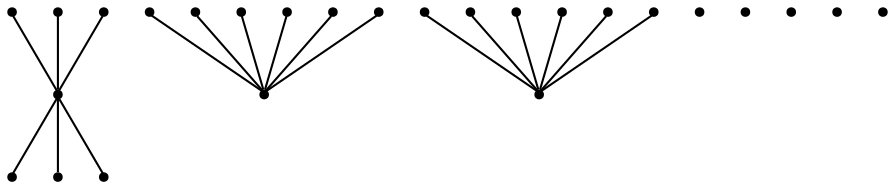 graph {
  node [shape=point,comment="{\"directed\":false,\"doi\":\"10.4230/LIPIcs.GD.2024.33\",\"figure\":\"2 (9)\"}"]

  v0 [pos="1346.0001597713197,1702.080189536855"]
  v1 [pos="1332.6344841055093,1688.7181006844467"]
  v2 [pos="1319.2677909068407,1675.354231576577"]
  v3 [pos="1283.1774267297392,1639.272904003047"]
  v4 [pos="1269.8121326387507,1625.910815150639"]
  v5 [pos="1256.4455666316894,1612.5470732038739"]
  v6 [pos="1220.3552024545877,1576.465745630344"]
  v7 [pos="1206.989781171992,1563.1031481335183"]
  v8 [pos="1219.3531869725855,1801.9721037580625"]
  v9 [pos="1193.622833590109,1549.7397876700659"]
  v10 [pos="1182.2613160799106,1865.780147183652"]
  v11 [pos="1168.895513222493,1852.417676847931"]
  v12 [pos="1155.5289472154316,1839.0541892233744"]
  v13 [pos="1156.530962697434,1739.164818224255"]
  v14 [pos="1119.43858303833,1802.9726073276356"]
  v15 [pos="1106.0732889473416,1789.6103913141233"]
  v16 [pos="1092.7062141738513,1776.2466493673578"]
  v17 [pos="1093.7086112306754,1676.357659851552"]
  v18 [pos="1056.616311066326,1740.1653217938283"]
  v19 [pos="1043.250571804712,1726.8027242970024"]
  v20 [pos="1029.883942201847,1713.4393638335505"]
  v21 [pos="1347.8382056878488,1741.0011517331777"]
  v22 [pos="1334.472784405253,1754.3637492300036"]
  v23 [pos="1321.1058368233698,1767.7271096934558"]
  v24 [pos="1307.7392708163086,1781.090978801326"]
  v25 [pos="1294.3721960428181,1794.454339264778"]

  v0 -- v8 [id="-4",pos="1346.0001597713197,1702.080189536855 1333.5607569853876,1714.5181986434457 1320.5529985024098,1725.8144281934535 1312.0422264857527,1732.2187700564405 1234.7626409796696,1790.3750110349981 1234.7626409796696,1790.3750110349981 1234.7626409796696,1790.3750110349981 1230.5073185671447,1793.5771819664915 1225.6403635132033,1798.3815192331194 1219.3531869725855,1801.9721037580625"]
  v1 -- v8 [id="-5",pos="1332.6344841055093,1688.7181006844467 1320.195844469221,1701.1563641132466 1307.9840510644824,1713.3652289096735 1300.4487114839103,1720.8945650634605 1232.9926425730253,1788.338653108823 1232.9926425730253,1788.338653108823 1232.9926425730253,1788.338653108823 1229.2251259132722,1792.1031682125968 1224.288693880826,1797.0373673204995 1219.3531869725855,1801.9721037580625"]
  v2 -- v8 [id="-9",pos="1319.2677909068407,1675.354231576577 1306.8258442887636,1687.7909690721237 1295.5269050493375,1700.7914117435623 1289.125224264283,1709.3001427235888 1230.950835701664,1786.5653915076923 1230.950835701664,1786.5653915076923 1230.950835701664,1786.5653915076923 1227.747896647617,1790.8196934171533 1222.9424069378845,1795.685481287492 1219.3531869725855,1801.9721037580625"]
  v3 -- v13 [id="-12",pos="1283.1774267297392,1639.272904003047 1270.7371336025565,1651.711803237369 1257.7335724426182,1663.0080327873768 1249.2229276175683,1669.4123746503637 1171.9391447884457,1727.5686156289214 1171.9391447884457,1727.5686156289214 1171.9391447884457,1727.5686156289214 1167.6837587801172,1730.7707865604148 1162.8178212590337,1735.5751238270427 1156.530962697434,1739.164818224255"]
  v4 -- v13 [id="-13",pos="1269.8121326387507,1625.910815150639 1257.3710763619242,1638.3495872238566 1245.159282957186,1650.558324859179 1237.6281406996532,1658.0877881740705 1170.1678744657286,1725.5276799029873 1170.1678744657286,1725.5276799029873 1170.1678744657286,1725.5276799029873 1166.4023105777464,1729.2944388595865 1161.4666915205908,1734.2299233453841 1156.530962697434,1739.164818224255"]
  v5 -- v13 [id="-23",pos="1256.4455666316894,1612.5470732038739 1244.0048919296848,1624.9849551493603 1232.7059526902588,1637.9853978207989 1226.2999473905572,1646.4940016397209 1168.129756150978,1723.7592504238244 1168.129756150978,1723.7592504238244 1168.129756150978,1723.7592504238244 1164.9268170969308,1728.0135523332856 1160.1213273871983,1732.878322914789 1156.530962697434,1739.164818224255"]
  v8 -- v10 [id="-27",pos="1219.3531869725855,1801.9721037580625 1216.7837575164037,1808.7392044616827 1212.7941065735454,1814.2925524236177 1210.2933923831863,1818.992744745726 1198.0066831217712,1842.076935836532 1198.0066831217712,1842.076935836532 1198.0066831217712,1842.076935836532 1194.3577471016888,1848.9295875843873 1187.9689631655515,1858.0807674587904 1182.2613160799106,1865.780147183652"]
  v8 -- v11 [id="-28",pos="1219.3531869725855,1801.9721037580625 1214.416176605952,1806.9064677878653 1209.4800914687628,1811.8413691628107 1205.7142401385747,1815.6063173739285 1189.2179974432488,1832.10267312807 1189.2179974432488,1832.10267312807 1189.2179974432488,1832.10267312807 1183.7226126383798,1837.5968328284905 1175.7350399010932,1845.5824473771993 1168.895513222493,1852.417676847931"]
  v8 -- v12 [id="-29",pos="1219.3531869725855,1801.9721037580625 1212.5822371537502,1804.5399633104353 1207.0275570793483,1808.5286574630397 1202.3262372959628,1811.0287719370328 1179.240706194872,1823.312534623963 1179.240706194872,1823.312534623963 1179.240706194872,1823.312534623963 1172.3834926816835,1826.9605201235809 1163.2295252163021,1833.3475156125596 1155.5289472154316,1839.0541892233744"]
  v6 -- v17 [id="-31",pos="1220.3552024545877,1576.465745630344 1207.9157996686558,1588.9036275758303 1194.9121113171104,1600.1998571258382 1186.4014664920605,1606.6041989888251 1109.117683662938,1664.7604399673828 1109.117683662938,1664.7604399673828 1109.117683662938,1664.7604399673828 1104.862361250413,1667.9626744794286 1099.9964555272315,1672.7670117460564 1093.7086112306754,1676.357659851552"]
  v7 -- v17 [id="-36",pos="1206.989781171992,1563.1031481335183 1194.5507599608818,1575.5402671123782 1182.3390937477507,1587.7490047477008 1174.8037541671783,1595.278468062592 1107.3476852562933,1662.722556107955 1107.3476852562933,1662.722556107955 1107.3476852562933,1662.722556107955 1103.5817631191915,1666.4875115236007 1098.645563168347,1671.4225276895204 1093.7086112306754,1676.357659851552"]
  v9 -- v17 [id="-48",pos="1193.622833590109,1549.7397876700659 1181.1838123789987,1562.1785597432834 1169.8848731395728,1575.1790024147222 1163.4788678398713,1583.6876062336441 1105.3088037918992,1660.9528550177477 1105.3088037918992,1660.9528550177477 1105.3088037918992,1660.9528550177477 1102.1058011420482,1665.2071569272086 1097.3003114323158,1670.0719275087117 1093.7086112306754,1676.357659851552"]
  v19 -- v17 [id="-52",pos="1043.250571804712,1726.8027242970024 1050.0896244262135,1719.966783341763 1058.0774599410574,1711.9808847686431 1063.5730401265168,1706.4865761272015 1080.069282821843,1689.9942895284014 1080.069282821843,1689.9942895284014 1080.069282821843,1689.9942895284014 1083.8367286352202,1686.2278107921798 1088.7730458598978,1681.2926773902568 1093.7086112306754,1676.357659851552"]
  v18 -- v17 [id="-55",pos="1056.616311066326,1740.1653217938283 1062.3241055046065,1732.4661020543613 1068.7128085928716,1723.3149811957664 1072.3617258050392,1716.4623647689166 1084.6484350664543,1693.3781736781107 1084.6484350664543,1693.3781736781107 1084.6484350664543,1693.3781736781107 1087.1512479183332,1688.6779813560024 1091.1408988611915,1683.1246651843433 1093.7086112306754,1676.357659851552"]
  v20 -- v17 [id="-56",pos="1029.883942201847,1713.4393638335505 1037.5865721298555,1707.7338489927313 1046.7400567597226,1701.3451343629895 1053.5944769620676,1697.6999981340184 1076.684205386198,1685.4162354470882 1076.684205386198,1685.4162354470882 1076.684205386198,1685.4162354470882 1081.3855251695836,1682.9140863954244 1086.9401734460835,1678.9253922428197 1093.7086112306754,1676.357659851552"]
  v16 -- v13 [id="-61",pos="1092.7062141738513,1776.2466493673578 1100.407268174242,1770.542055128536 1109.5609810751907,1764.1545541037028 1116.4155565127537,1760.5063935400951 1139.505284936884,1748.222630853165 1139.505284936884,1748.222630853165 1139.505284936884,1748.222630853165 1144.2065411244662,1745.7204818015011 1149.761189400966,1741.7317876488964 1156.530962697434,1739.164818224255"]
  v15 -- v13 [id="-62",pos="1106.0732889473416,1789.6103913141233 1112.9108411948455,1782.7748715513503 1120.8980482954455,1774.788752188072 1126.3933565275595,1769.291699922234 1142.8936693543178,1752.7995404845385 1142.8936693543178,1752.7995404845385 1142.8936693543178,1752.7995404845385 1146.6593749154758,1749.0347380074927 1151.5952236902838,1744.100072938244 1156.530962697434,1739.164818224255"]
  v14 -- v13 [id="-63",pos="1119.43858303833,1802.9726073276356 1125.1455519890887,1795.274168949482 1131.5341968211005,1786.1230851672894 1135.1831869305472,1779.2704132693507 1147.469896191962,1756.1863493396493 1147.469896191962,1756.1863493396493 1147.469896191962,1756.1863493396493 1149.9726454480374,1751.486157017541 1153.962264592994,1745.932809055606 1156.530962697434,1739.164818224255"]
}